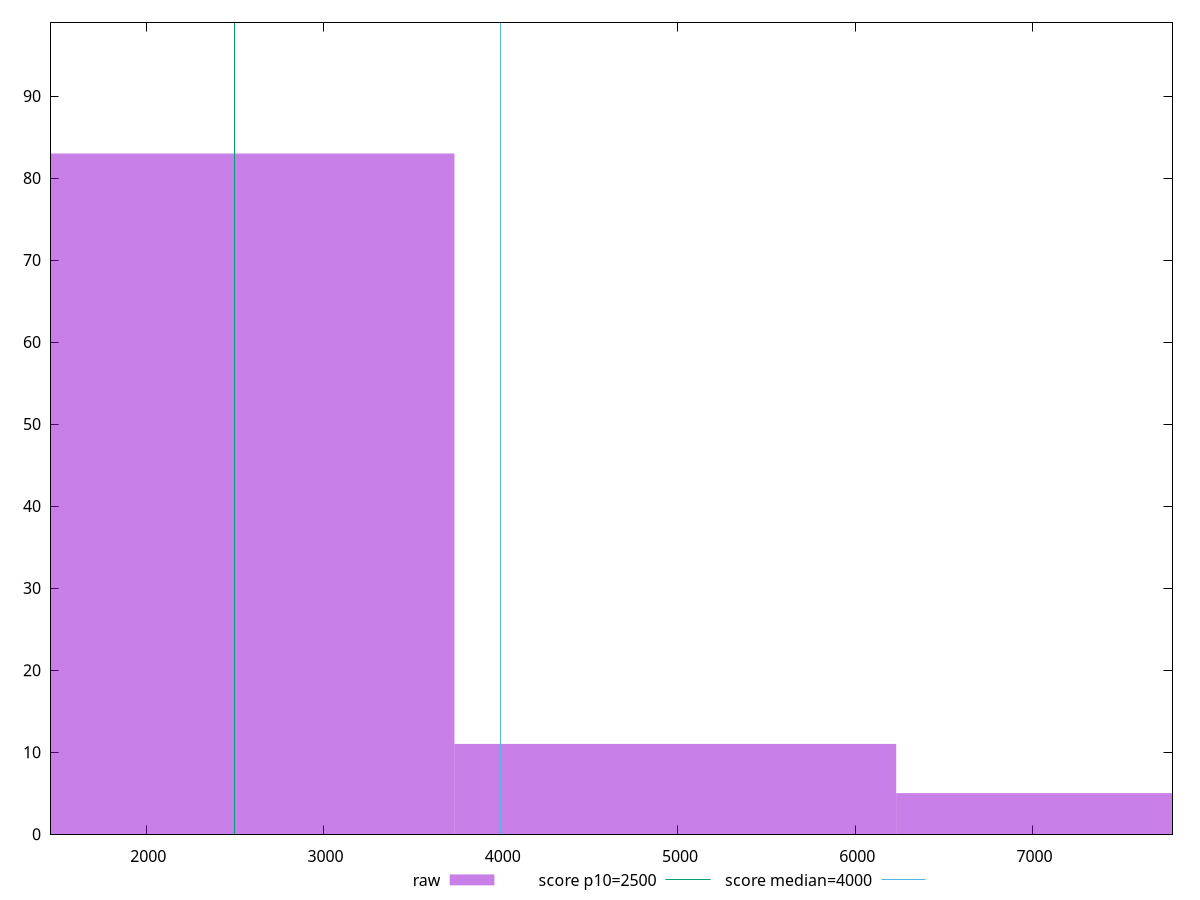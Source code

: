 reset

$raw <<EOF
2492.510191068708 83
7477.530573206124 5
4985.020382137416 11
EOF

set key outside below
set boxwidth 2492.510191068708
set xrange [1456.6919999999998:7790.185999999999]
set yrange [0:99]
set trange [0:99]
set style fill transparent solid 0.5 noborder

set parametric
set terminal svg size 640, 490 enhanced background rgb 'white'
set output "report/report_00029_2021-02-24T13-36-40.390Z/largest-contentful-paint/samples/card/raw/histogram.svg"

plot $raw title "raw" with boxes, \
     2500,t title "score p10=2500", \
     4000,t title "score median=4000"

reset
